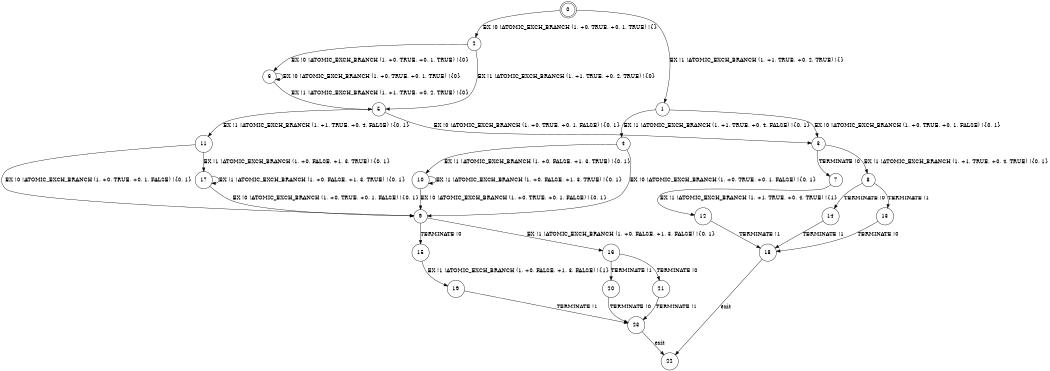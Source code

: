 digraph BCG {
size = "7, 10.5";
center = TRUE;
node [shape = circle];
0 [peripheries = 2];
0 -> 1 [label = "EX !1 !ATOMIC_EXCH_BRANCH (1, +1, TRUE, +0, 2, TRUE) !{}"];
0 -> 2 [label = "EX !0 !ATOMIC_EXCH_BRANCH (1, +0, TRUE, +0, 1, TRUE) !{}"];
1 -> 3 [label = "EX !0 !ATOMIC_EXCH_BRANCH (1, +0, TRUE, +0, 1, FALSE) !{0, 1}"];
1 -> 4 [label = "EX !1 !ATOMIC_EXCH_BRANCH (1, +1, TRUE, +0, 4, FALSE) !{0, 1}"];
2 -> 5 [label = "EX !1 !ATOMIC_EXCH_BRANCH (1, +1, TRUE, +0, 2, TRUE) !{0}"];
2 -> 6 [label = "EX !0 !ATOMIC_EXCH_BRANCH (1, +0, TRUE, +0, 1, TRUE) !{0}"];
3 -> 7 [label = "TERMINATE !0"];
3 -> 8 [label = "EX !1 !ATOMIC_EXCH_BRANCH (1, +1, TRUE, +0, 4, TRUE) !{0, 1}"];
4 -> 9 [label = "EX !0 !ATOMIC_EXCH_BRANCH (1, +0, TRUE, +0, 1, FALSE) !{0, 1}"];
4 -> 10 [label = "EX !1 !ATOMIC_EXCH_BRANCH (1, +0, FALSE, +1, 3, TRUE) !{0, 1}"];
5 -> 11 [label = "EX !1 !ATOMIC_EXCH_BRANCH (1, +1, TRUE, +0, 4, FALSE) !{0, 1}"];
5 -> 3 [label = "EX !0 !ATOMIC_EXCH_BRANCH (1, +0, TRUE, +0, 1, FALSE) !{0, 1}"];
6 -> 5 [label = "EX !1 !ATOMIC_EXCH_BRANCH (1, +1, TRUE, +0, 2, TRUE) !{0}"];
6 -> 6 [label = "EX !0 !ATOMIC_EXCH_BRANCH (1, +0, TRUE, +0, 1, TRUE) !{0}"];
7 -> 12 [label = "EX !1 !ATOMIC_EXCH_BRANCH (1, +1, TRUE, +0, 4, TRUE) !{1}"];
8 -> 13 [label = "TERMINATE !1"];
8 -> 14 [label = "TERMINATE !0"];
9 -> 15 [label = "TERMINATE !0"];
9 -> 16 [label = "EX !1 !ATOMIC_EXCH_BRANCH (1, +0, FALSE, +1, 3, FALSE) !{0, 1}"];
10 -> 9 [label = "EX !0 !ATOMIC_EXCH_BRANCH (1, +0, TRUE, +0, 1, FALSE) !{0, 1}"];
10 -> 10 [label = "EX !1 !ATOMIC_EXCH_BRANCH (1, +0, FALSE, +1, 3, TRUE) !{0, 1}"];
11 -> 17 [label = "EX !1 !ATOMIC_EXCH_BRANCH (1, +0, FALSE, +1, 3, TRUE) !{0, 1}"];
11 -> 9 [label = "EX !0 !ATOMIC_EXCH_BRANCH (1, +0, TRUE, +0, 1, FALSE) !{0, 1}"];
12 -> 18 [label = "TERMINATE !1"];
13 -> 18 [label = "TERMINATE !0"];
14 -> 18 [label = "TERMINATE !1"];
15 -> 19 [label = "EX !1 !ATOMIC_EXCH_BRANCH (1, +0, FALSE, +1, 3, FALSE) !{1}"];
16 -> 20 [label = "TERMINATE !1"];
16 -> 21 [label = "TERMINATE !0"];
17 -> 17 [label = "EX !1 !ATOMIC_EXCH_BRANCH (1, +0, FALSE, +1, 3, TRUE) !{0, 1}"];
17 -> 9 [label = "EX !0 !ATOMIC_EXCH_BRANCH (1, +0, TRUE, +0, 1, FALSE) !{0, 1}"];
18 -> 22 [label = "exit"];
19 -> 23 [label = "TERMINATE !1"];
20 -> 23 [label = "TERMINATE !0"];
21 -> 23 [label = "TERMINATE !1"];
23 -> 22 [label = "exit"];
}
